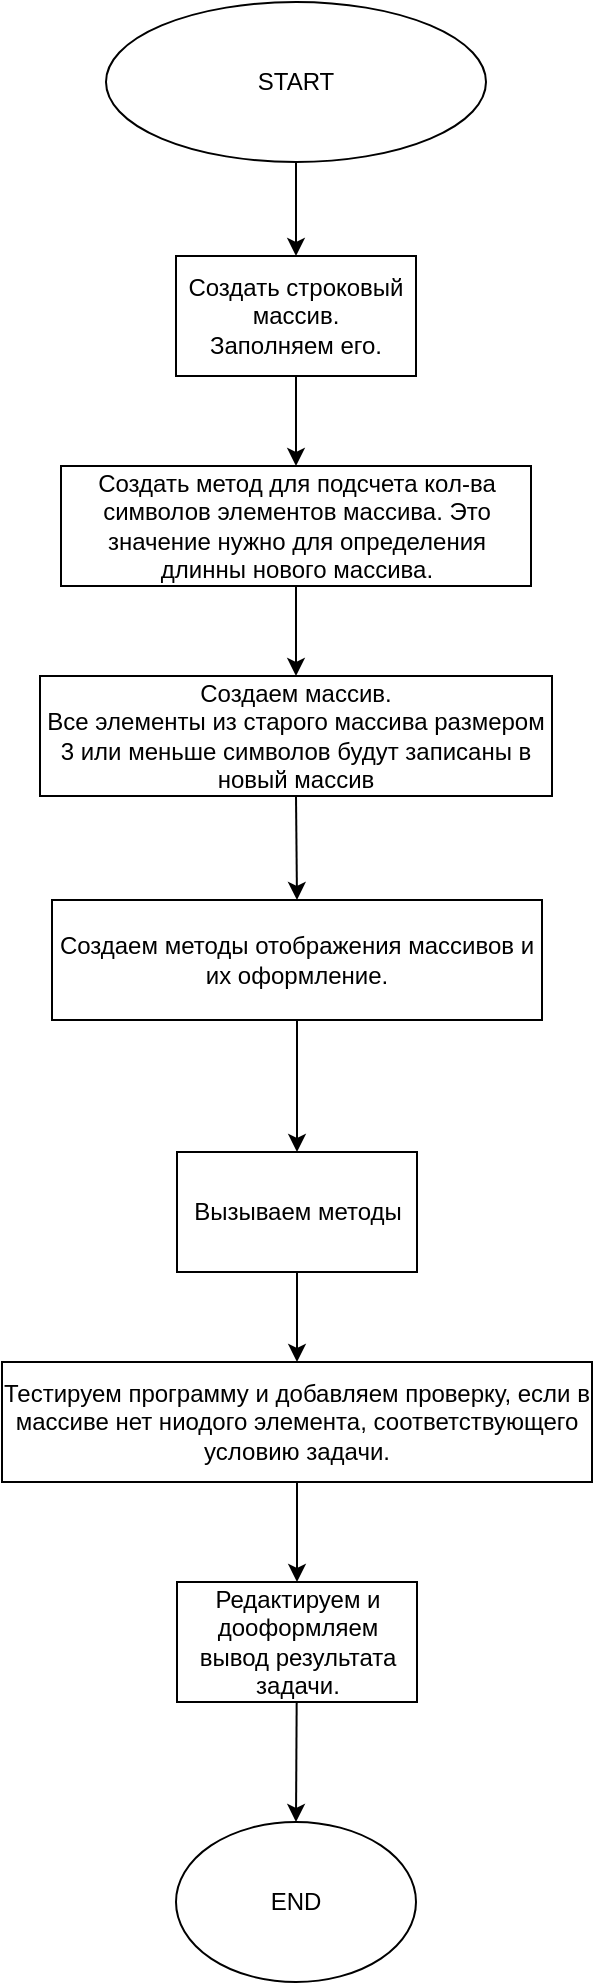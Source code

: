 <mxfile>
    <diagram id="5k0N_DvLNssx42s40OO6" name="Page-1">
        <mxGraphModel dx="1548" dy="674" grid="1" gridSize="10" guides="1" tooltips="1" connect="1" arrows="1" fold="1" page="1" pageScale="1" pageWidth="827" pageHeight="1169" math="0" shadow="0">
            <root>
                <mxCell id="0"/>
                <mxCell id="1" parent="0"/>
                <mxCell id="5" style="edgeStyle=none;html=1;entryX=0.5;entryY=0;entryDx=0;entryDy=0;" parent="1" source="2" target="3" edge="1">
                    <mxGeometry relative="1" as="geometry"/>
                </mxCell>
                <mxCell id="2" value="START" style="ellipse;whiteSpace=wrap;html=1;" parent="1" vertex="1">
                    <mxGeometry x="330" y="10" width="190" height="80" as="geometry"/>
                </mxCell>
                <mxCell id="7" style="edgeStyle=none;html=1;entryX=0.5;entryY=0;entryDx=0;entryDy=0;" parent="1" source="3" target="4" edge="1">
                    <mxGeometry relative="1" as="geometry">
                        <mxPoint x="425" y="260" as="targetPoint"/>
                    </mxGeometry>
                </mxCell>
                <mxCell id="3" value="Создать строковый массив.&lt;br&gt;Заполняем его." style="rounded=0;whiteSpace=wrap;html=1;" parent="1" vertex="1">
                    <mxGeometry x="365" y="137" width="120" height="60" as="geometry"/>
                </mxCell>
                <mxCell id="8" style="edgeStyle=none;html=1;entryX=0.5;entryY=0;entryDx=0;entryDy=0;" parent="1" source="4" target="6" edge="1">
                    <mxGeometry relative="1" as="geometry"/>
                </mxCell>
                <mxCell id="4" value="Создать метод для подсчета кол-ва символов элементов массива. Это значение нужно для определения длинны нового массива." style="rounded=0;whiteSpace=wrap;html=1;" parent="1" vertex="1">
                    <mxGeometry x="307.5" y="242" width="235" height="60" as="geometry"/>
                </mxCell>
                <mxCell id="10" style="edgeStyle=none;html=1;exitX=0.5;exitY=1;exitDx=0;exitDy=0;entryX=0.5;entryY=0;entryDx=0;entryDy=0;" parent="1" source="6" target="9" edge="1">
                    <mxGeometry relative="1" as="geometry"/>
                </mxCell>
                <mxCell id="6" value="Создаем массив.&lt;br&gt;Все элементы из старого массива размером 3 или меньше символов будут записаны в новый массив" style="rounded=0;whiteSpace=wrap;html=1;" parent="1" vertex="1">
                    <mxGeometry x="297" y="347" width="256" height="60" as="geometry"/>
                </mxCell>
                <mxCell id="12" style="edgeStyle=none;html=1;" parent="1" source="9" target="11" edge="1">
                    <mxGeometry relative="1" as="geometry"/>
                </mxCell>
                <mxCell id="9" value="Создаем методы отображения массивов и их оформление." style="rounded=0;whiteSpace=wrap;html=1;" parent="1" vertex="1">
                    <mxGeometry x="303" y="459" width="245" height="60" as="geometry"/>
                </mxCell>
                <mxCell id="14" style="edgeStyle=none;html=1;startArrow=none;entryX=0.5;entryY=0;entryDx=0;entryDy=0;" parent="1" source="15" target="18" edge="1">
                    <mxGeometry relative="1" as="geometry">
                        <mxPoint x="425" y="770" as="targetPoint"/>
                    </mxGeometry>
                </mxCell>
                <mxCell id="17" style="edgeStyle=none;html=1;" edge="1" parent="1" source="11" target="15">
                    <mxGeometry relative="1" as="geometry"/>
                </mxCell>
                <mxCell id="11" value="Вызываем методы" style="rounded=0;whiteSpace=wrap;html=1;" parent="1" vertex="1">
                    <mxGeometry x="365.5" y="585" width="120" height="60" as="geometry"/>
                </mxCell>
                <mxCell id="13" value="END" style="ellipse;whiteSpace=wrap;html=1;" parent="1" vertex="1">
                    <mxGeometry x="365" y="920" width="120" height="80" as="geometry"/>
                </mxCell>
                <mxCell id="15" value="Тестируем программу и добавляем проверку, если в массиве нет ниодого элемента, соответствующего условию задачи." style="rounded=0;whiteSpace=wrap;html=1;" vertex="1" parent="1">
                    <mxGeometry x="278" y="690" width="295" height="60" as="geometry"/>
                </mxCell>
                <mxCell id="19" style="edgeStyle=none;html=1;entryX=0.5;entryY=0;entryDx=0;entryDy=0;" edge="1" parent="1" source="18" target="13">
                    <mxGeometry relative="1" as="geometry"/>
                </mxCell>
                <mxCell id="18" value="Редактируем и дооформляем вывод результата задачи." style="rounded=0;whiteSpace=wrap;html=1;" vertex="1" parent="1">
                    <mxGeometry x="365.5" y="800" width="120" height="60" as="geometry"/>
                </mxCell>
            </root>
        </mxGraphModel>
    </diagram>
</mxfile>